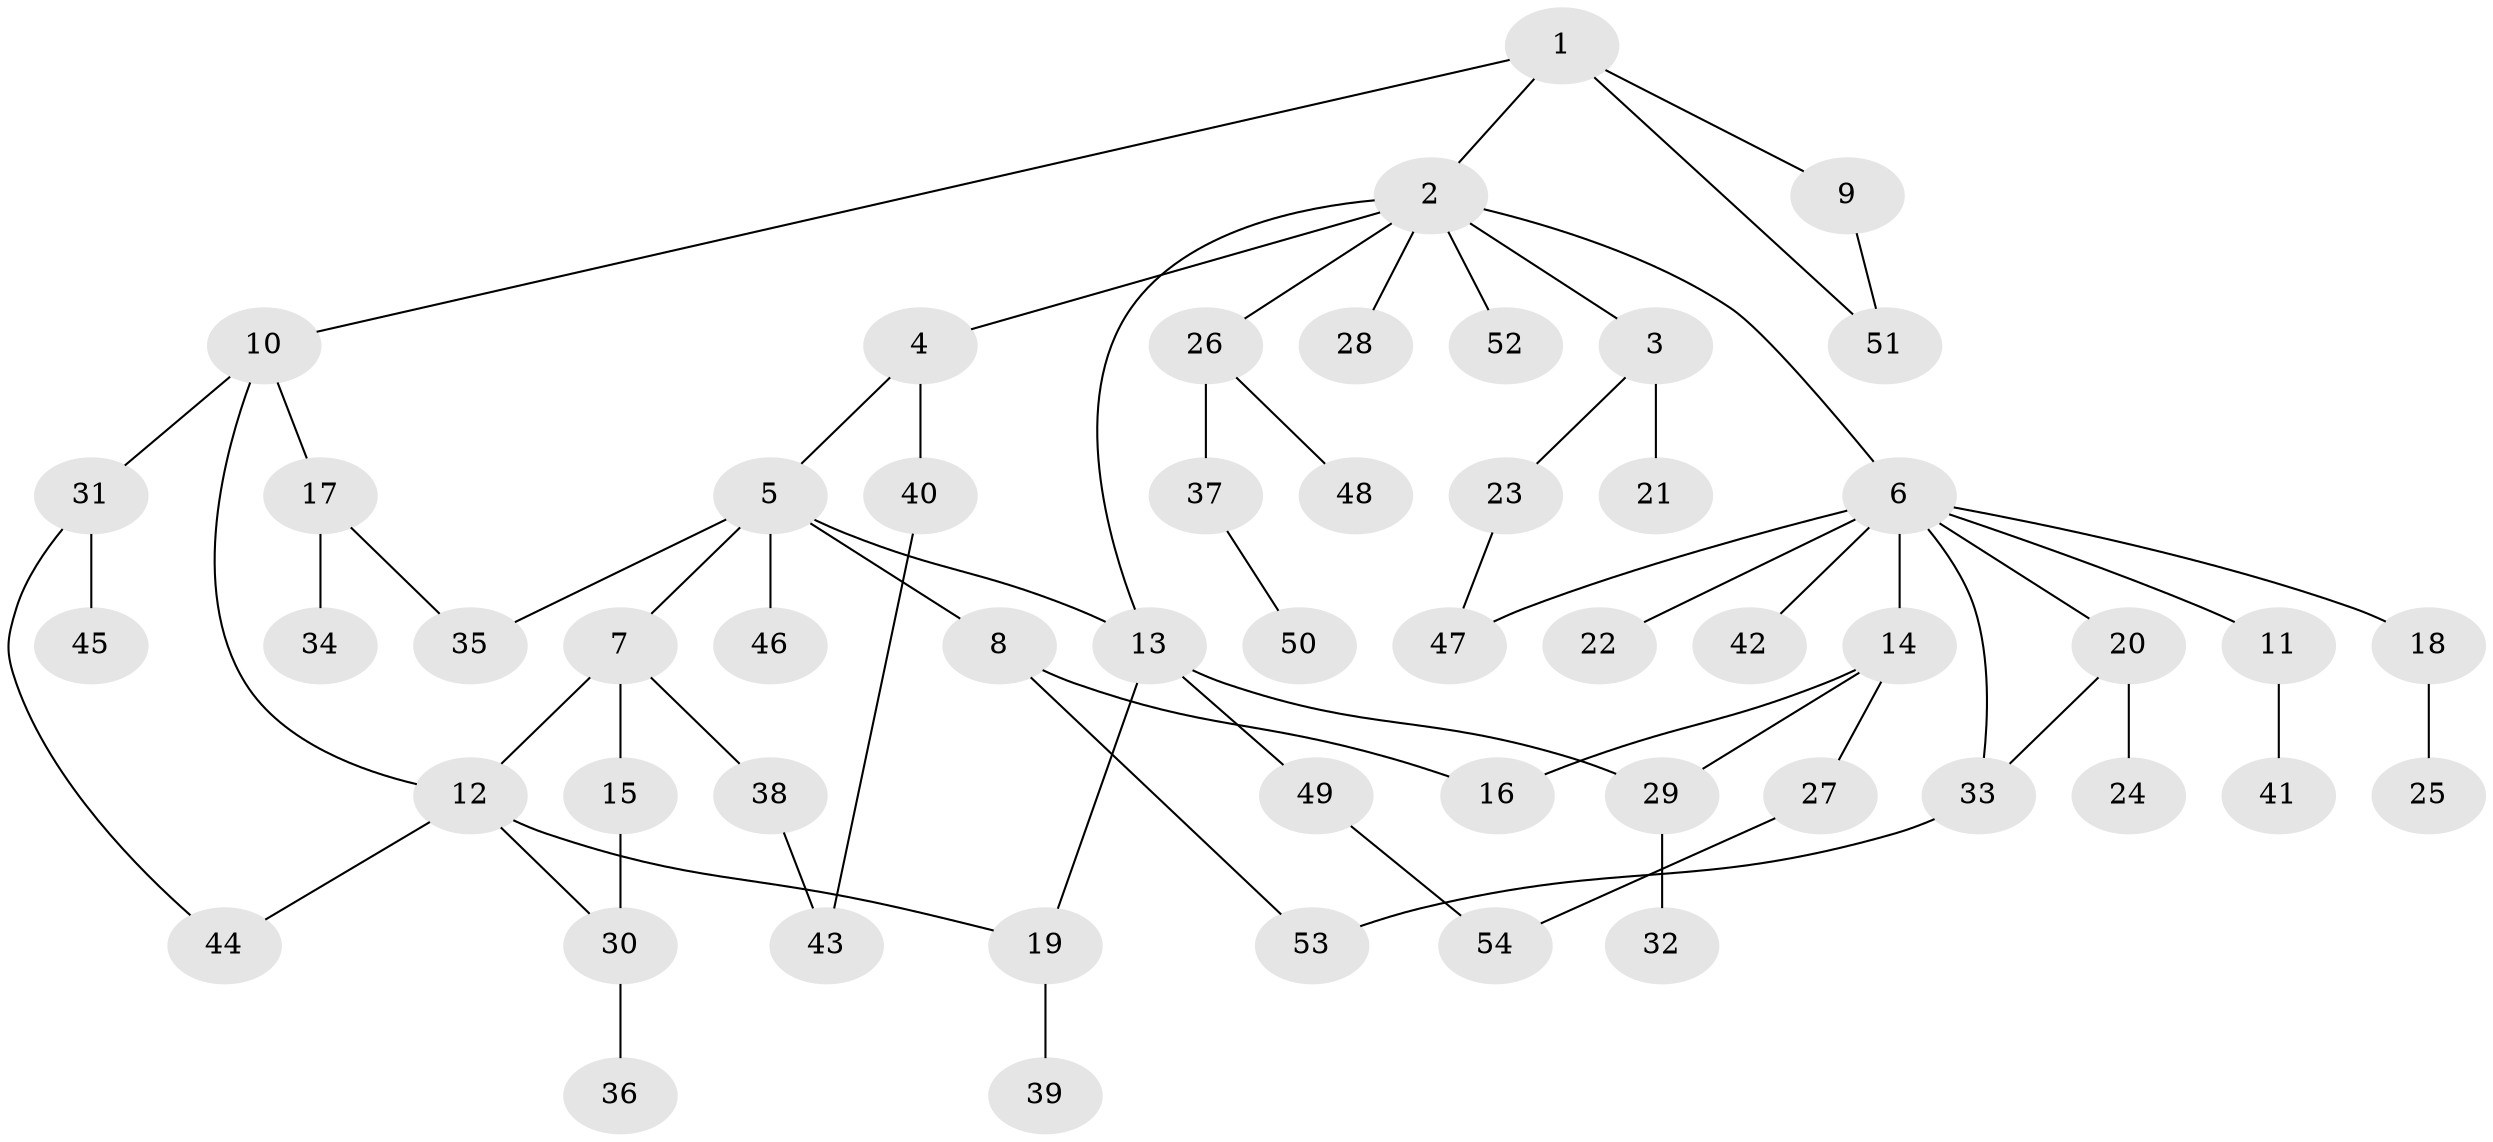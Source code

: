 // coarse degree distribution, {3: 0.125, 7: 0.09375, 2: 0.40625, 8: 0.03125, 1: 0.25, 4: 0.0625, 5: 0.03125}
// Generated by graph-tools (version 1.1) at 2025/41/03/06/25 10:41:27]
// undirected, 54 vertices, 67 edges
graph export_dot {
graph [start="1"]
  node [color=gray90,style=filled];
  1;
  2;
  3;
  4;
  5;
  6;
  7;
  8;
  9;
  10;
  11;
  12;
  13;
  14;
  15;
  16;
  17;
  18;
  19;
  20;
  21;
  22;
  23;
  24;
  25;
  26;
  27;
  28;
  29;
  30;
  31;
  32;
  33;
  34;
  35;
  36;
  37;
  38;
  39;
  40;
  41;
  42;
  43;
  44;
  45;
  46;
  47;
  48;
  49;
  50;
  51;
  52;
  53;
  54;
  1 -- 2;
  1 -- 9;
  1 -- 10;
  1 -- 51;
  2 -- 3;
  2 -- 4;
  2 -- 6;
  2 -- 26;
  2 -- 28;
  2 -- 52;
  2 -- 13;
  3 -- 21;
  3 -- 23;
  4 -- 5;
  4 -- 40;
  5 -- 7;
  5 -- 8;
  5 -- 13;
  5 -- 35;
  5 -- 46;
  6 -- 11;
  6 -- 14;
  6 -- 18;
  6 -- 20;
  6 -- 22;
  6 -- 33;
  6 -- 42;
  6 -- 47;
  7 -- 15;
  7 -- 38;
  7 -- 12;
  8 -- 53;
  8 -- 16;
  9 -- 51;
  10 -- 12;
  10 -- 17;
  10 -- 31;
  11 -- 41;
  12 -- 30;
  12 -- 44;
  12 -- 19;
  13 -- 19;
  13 -- 29;
  13 -- 49;
  14 -- 16;
  14 -- 27;
  14 -- 29;
  15 -- 30;
  17 -- 34;
  17 -- 35;
  18 -- 25;
  19 -- 39;
  20 -- 24;
  20 -- 33;
  23 -- 47;
  26 -- 37;
  26 -- 48;
  27 -- 54;
  29 -- 32;
  30 -- 36;
  31 -- 44;
  31 -- 45;
  33 -- 53;
  37 -- 50;
  38 -- 43;
  40 -- 43;
  49 -- 54;
}
